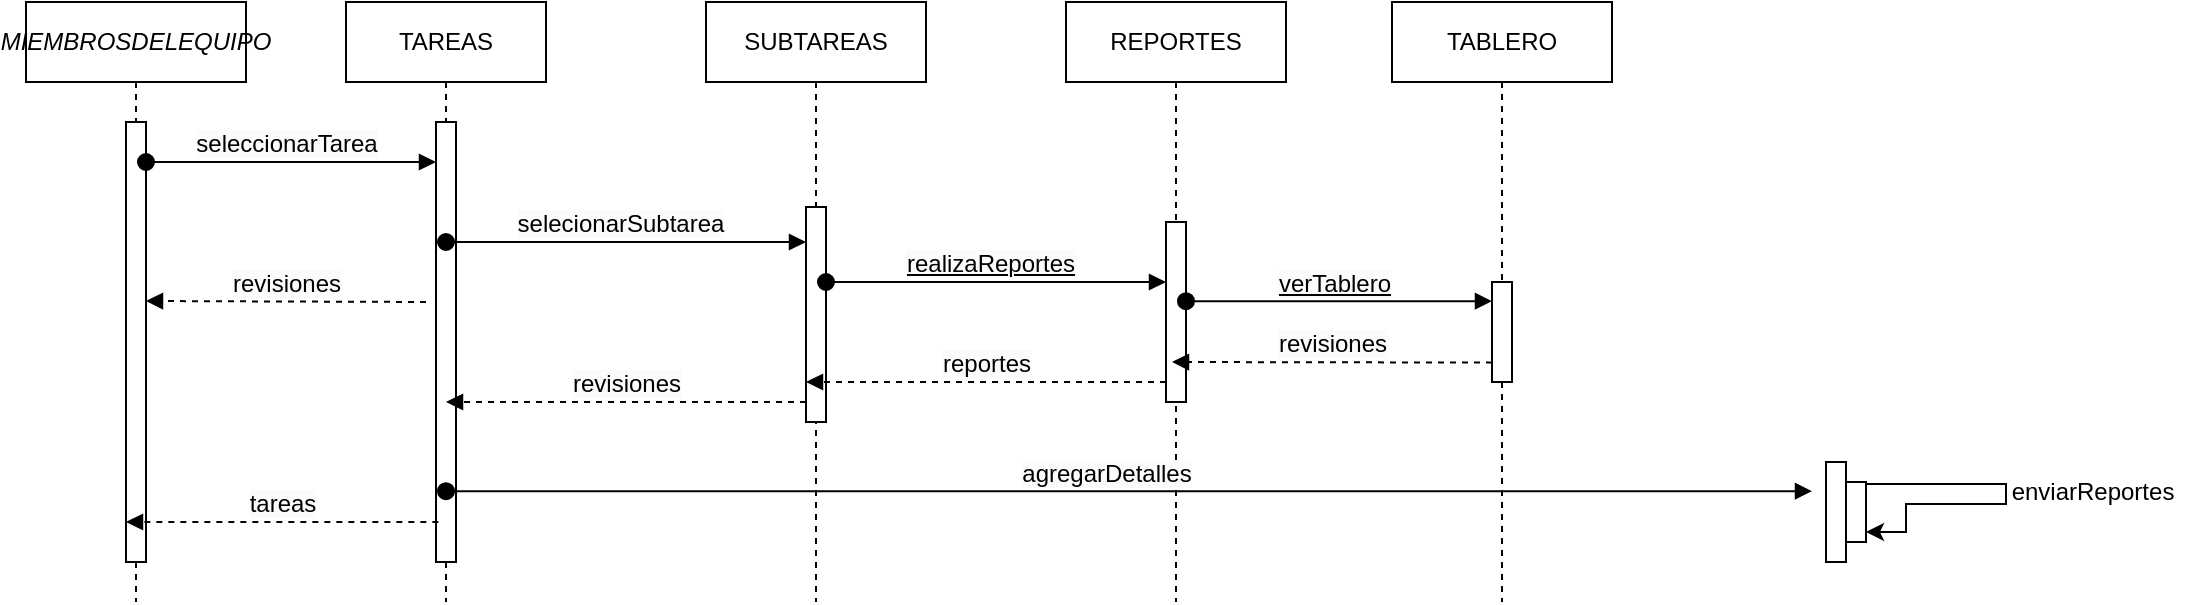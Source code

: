 <mxfile version="24.7.8" pages="2">
  <diagram name="DIAGRAMA DE SECUENCIAS" id="Z01BwV2VN06Zb8w7RAsX">
    <mxGraphModel dx="1313" dy="706" grid="1" gridSize="10" guides="1" tooltips="1" connect="1" arrows="1" fold="1" page="1" pageScale="1" pageWidth="827" pageHeight="1169" math="0" shadow="0">
      <root>
        <mxCell id="0" />
        <mxCell id="1" parent="0" />
        <mxCell id="yLn8BAQE9bNZ-dvjHdhl-1" value="&lt;span style=&quot;text-wrap: nowrap;&quot;&gt;TAREAS&lt;/span&gt;" style="shape=umlLifeline;perimeter=lifelinePerimeter;whiteSpace=wrap;html=1;container=1;dropTarget=0;collapsible=0;recursiveResize=0;outlineConnect=0;portConstraint=eastwest;newEdgeStyle={&quot;curved&quot;:0,&quot;rounded&quot;:0};" parent="1" vertex="1">
          <mxGeometry x="380" y="10" width="100" height="300" as="geometry" />
        </mxCell>
        <mxCell id="yLn8BAQE9bNZ-dvjHdhl-2" value="" style="html=1;points=[[0,0,0,0,5],[0,1,0,0,-5],[1,0,0,0,5],[1,1,0,0,-5]];perimeter=orthogonalPerimeter;outlineConnect=0;targetShapes=umlLifeline;portConstraint=eastwest;newEdgeStyle={&quot;curved&quot;:0,&quot;rounded&quot;:0};" parent="yLn8BAQE9bNZ-dvjHdhl-1" vertex="1">
          <mxGeometry x="45" y="60" width="10" height="220" as="geometry" />
        </mxCell>
        <mxCell id="yLn8BAQE9bNZ-dvjHdhl-3" value="&lt;span style=&quot;text-wrap: nowrap;&quot;&gt;REPORTES&lt;/span&gt;" style="shape=umlLifeline;perimeter=lifelinePerimeter;whiteSpace=wrap;html=1;container=1;dropTarget=0;collapsible=0;recursiveResize=0;outlineConnect=0;portConstraint=eastwest;newEdgeStyle={&quot;curved&quot;:0,&quot;rounded&quot;:0};" parent="1" vertex="1">
          <mxGeometry x="740" y="10" width="110" height="300" as="geometry" />
        </mxCell>
        <mxCell id="yLn8BAQE9bNZ-dvjHdhl-4" value="" style="html=1;points=[[0,0,0,0,5],[0,1,0,0,-5],[1,0,0,0,5],[1,1,0,0,-5]];perimeter=orthogonalPerimeter;outlineConnect=0;targetShapes=umlLifeline;portConstraint=eastwest;newEdgeStyle={&quot;curved&quot;:0,&quot;rounded&quot;:0};" parent="yLn8BAQE9bNZ-dvjHdhl-3" vertex="1">
          <mxGeometry x="50" y="110" width="10" height="90" as="geometry" />
        </mxCell>
        <mxCell id="yLn8BAQE9bNZ-dvjHdhl-5" value="&lt;span style=&quot;text-wrap: nowrap;&quot;&gt;&lt;i&gt;MIEMBROSDELEQUIPO&lt;/i&gt;&lt;/span&gt;" style="shape=umlLifeline;perimeter=lifelinePerimeter;whiteSpace=wrap;html=1;container=1;dropTarget=0;collapsible=0;recursiveResize=0;outlineConnect=0;portConstraint=eastwest;newEdgeStyle={&quot;curved&quot;:0,&quot;rounded&quot;:0};" parent="1" vertex="1">
          <mxGeometry x="220" y="10" width="110" height="300" as="geometry" />
        </mxCell>
        <mxCell id="yLn8BAQE9bNZ-dvjHdhl-6" value="" style="html=1;points=[[0,0,0,0,5],[0,1,0,0,-5],[1,0,0,0,5],[1,1,0,0,-5]];perimeter=orthogonalPerimeter;outlineConnect=0;targetShapes=umlLifeline;portConstraint=eastwest;newEdgeStyle={&quot;curved&quot;:0,&quot;rounded&quot;:0};" parent="yLn8BAQE9bNZ-dvjHdhl-5" vertex="1">
          <mxGeometry x="50" y="60" width="10" height="220" as="geometry" />
        </mxCell>
        <mxCell id="yLn8BAQE9bNZ-dvjHdhl-7" value="&lt;div style=&quot;text-align: left;&quot;&gt;&lt;span style=&quot;font-size: 12px; background-color: rgb(251, 251, 251);&quot;&gt;seleccionarTarea&lt;/span&gt;&lt;/div&gt;" style="html=1;verticalAlign=bottom;startArrow=oval;startFill=1;endArrow=block;startSize=8;curved=0;rounded=0;" parent="1" source="yLn8BAQE9bNZ-dvjHdhl-6" target="yLn8BAQE9bNZ-dvjHdhl-2" edge="1">
          <mxGeometry x="-0.035" width="60" relative="1" as="geometry">
            <mxPoint x="280" y="110" as="sourcePoint" />
            <mxPoint x="579.5" y="110" as="targetPoint" />
            <mxPoint as="offset" />
            <Array as="points">
              <mxPoint x="400" y="90" />
            </Array>
          </mxGeometry>
        </mxCell>
        <mxCell id="yLn8BAQE9bNZ-dvjHdhl-8" value="&lt;div style=&quot;text-align: left;&quot;&gt;&lt;span style=&quot;font-size: 12px; background-color: rgb(251, 251, 251);&quot;&gt;tareas&lt;/span&gt;&lt;/div&gt;" style="html=1;verticalAlign=bottom;endArrow=block;curved=0;rounded=0;dashed=1;entryX=0.333;entryY=0.623;entryDx=0;entryDy=0;entryPerimeter=0;" parent="1" edge="1">
          <mxGeometry x="0.002" relative="1" as="geometry">
            <mxPoint x="426.17" y="270" as="sourcePoint" />
            <mxPoint x="270.0" y="270" as="targetPoint" />
            <mxPoint as="offset" />
          </mxGeometry>
        </mxCell>
        <mxCell id="yLn8BAQE9bNZ-dvjHdhl-11" value="&lt;div style=&quot;text-align: left;&quot;&gt;&lt;span style=&quot;font-size: 12px; background-color: rgb(251, 251, 251);&quot;&gt;agregarDetalles&lt;/span&gt;&lt;/div&gt;" style="html=1;verticalAlign=bottom;startArrow=oval;startFill=1;endArrow=block;startSize=8;curved=0;rounded=0;" parent="1" edge="1">
          <mxGeometry x="-0.035" width="60" relative="1" as="geometry">
            <mxPoint x="430" y="254.58" as="sourcePoint" />
            <mxPoint x="1113" y="254.58" as="targetPoint" />
            <mxPoint as="offset" />
          </mxGeometry>
        </mxCell>
        <mxCell id="yLn8BAQE9bNZ-dvjHdhl-16" value="enviarReportes" style="text;html=1;align=center;verticalAlign=middle;resizable=0;points=[];autosize=1;strokeColor=none;fillColor=none;" parent="1" vertex="1">
          <mxGeometry x="1203" y="240" width="100" height="30" as="geometry" />
        </mxCell>
        <mxCell id="yLn8BAQE9bNZ-dvjHdhl-17" value="&lt;span style=&quot;text-wrap: nowrap;&quot;&gt;TABLERO&lt;/span&gt;" style="shape=umlLifeline;perimeter=lifelinePerimeter;whiteSpace=wrap;html=1;container=1;dropTarget=0;collapsible=0;recursiveResize=0;outlineConnect=0;portConstraint=eastwest;newEdgeStyle={&quot;curved&quot;:0,&quot;rounded&quot;:0};" parent="1" vertex="1">
          <mxGeometry x="903" y="10" width="110" height="300" as="geometry" />
        </mxCell>
        <mxCell id="yLn8BAQE9bNZ-dvjHdhl-18" value="" style="html=1;points=[[0,0,0,0,5],[0,1,0,0,-5],[1,0,0,0,5],[1,1,0,0,-5]];perimeter=orthogonalPerimeter;outlineConnect=0;targetShapes=umlLifeline;portConstraint=eastwest;newEdgeStyle={&quot;curved&quot;:0,&quot;rounded&quot;:0};" parent="yLn8BAQE9bNZ-dvjHdhl-17" vertex="1">
          <mxGeometry x="50" y="140" width="10" height="50" as="geometry" />
        </mxCell>
        <mxCell id="yLn8BAQE9bNZ-dvjHdhl-19" value="&lt;span style=&quot;font-size: 12px; text-align: left; background-color: rgb(251, 251, 251); text-decoration-line: underline;&quot;&gt;verTablero&lt;/span&gt;" style="html=1;verticalAlign=bottom;startArrow=oval;startFill=1;endArrow=block;startSize=8;curved=0;rounded=0;" parent="1" edge="1">
          <mxGeometry x="-0.035" width="60" relative="1" as="geometry">
            <mxPoint x="800" y="159.58" as="sourcePoint" />
            <mxPoint x="953" y="159.58" as="targetPoint" />
            <mxPoint as="offset" />
          </mxGeometry>
        </mxCell>
        <mxCell id="yLn8BAQE9bNZ-dvjHdhl-20" value="&lt;div style=&quot;text-align: left;&quot;&gt;&lt;span style=&quot;font-size: 12px; background-color: rgb(251, 251, 251);&quot;&gt;revisiones&lt;/span&gt;&lt;/div&gt;" style="html=1;verticalAlign=bottom;endArrow=block;curved=0;rounded=0;dashed=1;entryX=0.333;entryY=0.623;entryDx=0;entryDy=0;entryPerimeter=0;" parent="1" edge="1">
          <mxGeometry x="0.002" relative="1" as="geometry">
            <mxPoint x="953" y="190.29" as="sourcePoint" />
            <mxPoint x="793" y="190.0" as="targetPoint" />
            <mxPoint as="offset" />
          </mxGeometry>
        </mxCell>
        <mxCell id="QC1WbzcmHW6lIZ6rsz0u-12" value="&lt;span style=&quot;text-wrap: nowrap;&quot;&gt;SUBTAREAS&lt;/span&gt;" style="shape=umlLifeline;perimeter=lifelinePerimeter;whiteSpace=wrap;html=1;container=1;dropTarget=0;collapsible=0;recursiveResize=0;outlineConnect=0;portConstraint=eastwest;newEdgeStyle={&quot;curved&quot;:0,&quot;rounded&quot;:0};" parent="1" vertex="1">
          <mxGeometry x="560" y="10" width="110" height="300" as="geometry" />
        </mxCell>
        <mxCell id="QC1WbzcmHW6lIZ6rsz0u-13" value="" style="html=1;points=[[0,0,0,0,5],[0,1,0,0,-5],[1,0,0,0,5],[1,1,0,0,-5]];perimeter=orthogonalPerimeter;outlineConnect=0;targetShapes=umlLifeline;portConstraint=eastwest;newEdgeStyle={&quot;curved&quot;:0,&quot;rounded&quot;:0};" parent="QC1WbzcmHW6lIZ6rsz0u-12" vertex="1">
          <mxGeometry x="50" y="102.5" width="10" height="107.5" as="geometry" />
        </mxCell>
        <mxCell id="QC1WbzcmHW6lIZ6rsz0u-14" value="&lt;span style=&quot;font-size: 12px; text-align: left; background-color: rgb(251, 251, 251);&quot;&gt;selecionarSubtarea&lt;/span&gt;" style="html=1;verticalAlign=bottom;startArrow=oval;startFill=1;endArrow=block;startSize=8;curved=0;rounded=0;" parent="1" target="QC1WbzcmHW6lIZ6rsz0u-13" edge="1">
          <mxGeometry x="-0.035" width="60" relative="1" as="geometry">
            <mxPoint x="430" y="130" as="sourcePoint" />
            <mxPoint x="575" y="130" as="targetPoint" />
            <mxPoint as="offset" />
            <Array as="points">
              <mxPoint x="550" y="130" />
            </Array>
          </mxGeometry>
        </mxCell>
        <mxCell id="QC1WbzcmHW6lIZ6rsz0u-15" value="&lt;div style=&quot;text-align: left;&quot;&gt;&lt;span style=&quot;font-size: 12px; background-color: rgb(251, 251, 251);&quot;&gt;revisiones&lt;/span&gt;&lt;/div&gt;" style="html=1;verticalAlign=bottom;endArrow=block;curved=0;rounded=0;dashed=1;entryX=0.333;entryY=0.623;entryDx=0;entryDy=0;entryPerimeter=0;" parent="1" edge="1">
          <mxGeometry x="0.002" relative="1" as="geometry">
            <mxPoint x="610" y="210" as="sourcePoint" />
            <mxPoint x="430" y="210.0" as="targetPoint" />
            <mxPoint as="offset" />
          </mxGeometry>
        </mxCell>
        <mxCell id="QC1WbzcmHW6lIZ6rsz0u-17" value="&lt;span style=&quot;font-size: 12px; text-align: left; background-color: rgb(251, 251, 251); text-decoration-line: underline;&quot;&gt;realizaReportes&lt;/span&gt;" style="html=1;verticalAlign=bottom;startArrow=oval;startFill=1;endArrow=block;startSize=8;curved=0;rounded=0;" parent="1" edge="1">
          <mxGeometry x="-0.035" width="60" relative="1" as="geometry">
            <mxPoint x="620" y="150" as="sourcePoint" />
            <mxPoint x="790" y="150" as="targetPoint" />
            <mxPoint as="offset" />
          </mxGeometry>
        </mxCell>
        <mxCell id="QC1WbzcmHW6lIZ6rsz0u-18" value="&lt;div style=&quot;text-align: left;&quot;&gt;&lt;span style=&quot;font-size: 12px; background-color: rgb(251, 251, 251);&quot;&gt;reportes&lt;/span&gt;&lt;/div&gt;" style="html=1;verticalAlign=bottom;endArrow=block;curved=0;rounded=0;dashed=1;entryX=0.333;entryY=0.623;entryDx=0;entryDy=0;entryPerimeter=0;" parent="1" edge="1">
          <mxGeometry x="0.002" relative="1" as="geometry">
            <mxPoint x="790" y="200" as="sourcePoint" />
            <mxPoint x="610" y="200.0" as="targetPoint" />
            <mxPoint as="offset" />
          </mxGeometry>
        </mxCell>
        <mxCell id="yLn8BAQE9bNZ-dvjHdhl-13" value="" style="html=1;points=[[0,0,0,0,5],[0,1,0,0,-5],[1,0,0,0,5],[1,1,0,0,-5]];perimeter=orthogonalPerimeter;outlineConnect=0;targetShapes=umlLifeline;portConstraint=eastwest;newEdgeStyle={&quot;curved&quot;:0,&quot;rounded&quot;:0};" parent="1" vertex="1">
          <mxGeometry x="1120" y="240" width="10" height="50" as="geometry" />
        </mxCell>
        <mxCell id="yLn8BAQE9bNZ-dvjHdhl-14" value="" style="html=1;points=[[0,0,0,0,5],[0,1,0,0,-5],[1,0,0,0,5],[1,1,0,0,-5]];perimeter=orthogonalPerimeter;outlineConnect=0;targetShapes=umlLifeline;portConstraint=eastwest;newEdgeStyle={&quot;curved&quot;:0,&quot;rounded&quot;:0};" parent="1" vertex="1">
          <mxGeometry x="1130" y="250" width="10" height="30" as="geometry" />
        </mxCell>
        <mxCell id="yLn8BAQE9bNZ-dvjHdhl-15" value="" style="edgeStyle=orthogonalEdgeStyle;rounded=0;orthogonalLoop=1;jettySize=auto;html=1;curved=0;entryX=1;entryY=1;entryDx=0;entryDy=-5;entryPerimeter=0;" parent="1" source="yLn8BAQE9bNZ-dvjHdhl-14" target="yLn8BAQE9bNZ-dvjHdhl-14" edge="1">
          <mxGeometry relative="1" as="geometry">
            <Array as="points">
              <mxPoint x="1210" y="251" />
              <mxPoint x="1210" y="261" />
              <mxPoint x="1160" y="261" />
            </Array>
          </mxGeometry>
        </mxCell>
        <mxCell id="hlVY3wno-FIihSuy9oEb-1" value="&lt;div style=&quot;text-align: left;&quot;&gt;&lt;span style=&quot;font-size: 12px; background-color: rgb(251, 251, 251);&quot;&gt;revisiones&lt;/span&gt;&lt;/div&gt;" style="html=1;verticalAlign=bottom;endArrow=block;curved=0;rounded=0;dashed=1;entryX=0.333;entryY=0.623;entryDx=0;entryDy=0;entryPerimeter=0;" edge="1" parent="1">
          <mxGeometry x="0.002" relative="1" as="geometry">
            <mxPoint x="420" y="160" as="sourcePoint" />
            <mxPoint x="280" y="159.5" as="targetPoint" />
            <mxPoint as="offset" />
          </mxGeometry>
        </mxCell>
      </root>
    </mxGraphModel>
  </diagram>
  <diagram name="DIAGRAMA DE ACTIVIDADES" id="sXyG7vyvP-O8Qc1pa3mD">
    <mxGraphModel dx="1506" dy="1256" grid="1" gridSize="10" guides="1" tooltips="1" connect="1" arrows="1" fold="1" page="1" pageScale="1" pageWidth="827" pageHeight="1169" math="0" shadow="0">
      <root>
        <mxCell id="0" />
        <mxCell id="1" parent="0" />
        <mxCell id="ypXY6X7P4j2D2hKnz1wN-1" value="Miembros del Equipo" style="swimlane;horizontal=0;whiteSpace=wrap;html=1;" parent="1" vertex="1">
          <mxGeometry x="930" y="119" width="1820" height="270" as="geometry" />
        </mxCell>
        <mxCell id="ypXY6X7P4j2D2hKnz1wN-2" value="" style="verticalLabelPosition=bottom;verticalAlign=top;html=1;shape=mxgraph.flowchart.on-page_reference;fillColor=#000000" parent="ypXY6X7P4j2D2hKnz1wN-1" vertex="1">
          <mxGeometry x="50" y="50" width="40" height="40" as="geometry" />
        </mxCell>
        <mxCell id="ypXY6X7P4j2D2hKnz1wN-3" value="Iniciar sesión en el sistema SSAP" style="rounded=1;whiteSpace=wrap;html=1;" parent="ypXY6X7P4j2D2hKnz1wN-1" vertex="1">
          <mxGeometry x="140" y="40" width="120" height="60" as="geometry" />
        </mxCell>
        <mxCell id="ypXY6X7P4j2D2hKnz1wN-4" value="" style="edgeStyle=orthogonalEdgeStyle;rounded=0;orthogonalLoop=1;jettySize=auto;html=1;" parent="ypXY6X7P4j2D2hKnz1wN-1" source="ypXY6X7P4j2D2hKnz1wN-2" target="ypXY6X7P4j2D2hKnz1wN-3" edge="1">
          <mxGeometry relative="1" as="geometry" />
        </mxCell>
        <mxCell id="ypXY6X7P4j2D2hKnz1wN-11" value="Ingresar a la interfaz del proyecto" style="rounded=1;whiteSpace=wrap;html=1;" parent="ypXY6X7P4j2D2hKnz1wN-1" vertex="1">
          <mxGeometry x="311" y="40" width="120" height="60" as="geometry" />
        </mxCell>
        <mxCell id="ypXY6X7P4j2D2hKnz1wN-13" value="" style="edgeStyle=orthogonalEdgeStyle;rounded=0;orthogonalLoop=1;jettySize=auto;html=1;" parent="ypXY6X7P4j2D2hKnz1wN-1" source="ypXY6X7P4j2D2hKnz1wN-3" target="ypXY6X7P4j2D2hKnz1wN-11" edge="1">
          <mxGeometry relative="1" as="geometry" />
        </mxCell>
        <mxCell id="mua0RKnqiL1xJ5518-fi-2" style="edgeStyle=orthogonalEdgeStyle;rounded=0;orthogonalLoop=1;jettySize=auto;html=1;exitX=1;exitY=0.5;exitDx=0;exitDy=0;entryX=0;entryY=0.5;entryDx=0;entryDy=0;" edge="1" parent="ypXY6X7P4j2D2hKnz1wN-1" source="ypXY6X7P4j2D2hKnz1wN-27" target="pn0utWSapftSOq-LWLbk-2">
          <mxGeometry relative="1" as="geometry" />
        </mxCell>
        <mxCell id="ypXY6X7P4j2D2hKnz1wN-27" value="Ingresar a tareas asignadas a revisar" style="rounded=1;whiteSpace=wrap;html=1;" parent="ypXY6X7P4j2D2hKnz1wN-1" vertex="1">
          <mxGeometry x="500" y="40" width="120" height="60" as="geometry" />
        </mxCell>
        <mxCell id="ypXY6X7P4j2D2hKnz1wN-12" value="" style="edgeStyle=orthogonalEdgeStyle;rounded=0;orthogonalLoop=1;jettySize=auto;html=1;" parent="ypXY6X7P4j2D2hKnz1wN-1" source="ypXY6X7P4j2D2hKnz1wN-11" target="ypXY6X7P4j2D2hKnz1wN-27" edge="1">
          <mxGeometry relative="1" as="geometry">
            <mxPoint x="500" y="70" as="targetPoint" />
          </mxGeometry>
        </mxCell>
        <mxCell id="mua0RKnqiL1xJ5518-fi-3" style="edgeStyle=orthogonalEdgeStyle;rounded=0;orthogonalLoop=1;jettySize=auto;html=1;exitX=1;exitY=0.5;exitDx=0;exitDy=0;entryX=0;entryY=0.5;entryDx=0;entryDy=0;" edge="1" parent="ypXY6X7P4j2D2hKnz1wN-1" source="pn0utWSapftSOq-LWLbk-2" target="YUMrdN_SjUIaaJNe5Grx-2">
          <mxGeometry relative="1" as="geometry" />
        </mxCell>
        <mxCell id="pn0utWSapftSOq-LWLbk-2" value="Seleccionar Tarea a Gestionar" style="rounded=1;whiteSpace=wrap;html=1;" parent="ypXY6X7P4j2D2hKnz1wN-1" vertex="1">
          <mxGeometry x="650" y="40" width="120" height="60" as="geometry" />
        </mxCell>
        <mxCell id="pn0utWSapftSOq-LWLbk-6" style="edgeStyle=orthogonalEdgeStyle;rounded=0;orthogonalLoop=1;jettySize=auto;html=1;exitX=1;exitY=0.5;exitDx=0;exitDy=0;entryX=0;entryY=0.5;entryDx=0;entryDy=0;" parent="ypXY6X7P4j2D2hKnz1wN-1" source="pn0utWSapftSOq-LWLbk-3" target="pn0utWSapftSOq-LWLbk-5" edge="1">
          <mxGeometry relative="1" as="geometry" />
        </mxCell>
        <mxCell id="pn0utWSapftSOq-LWLbk-3" value="Analizar avances de la Tarea y subtarea" style="rounded=1;whiteSpace=wrap;html=1;" parent="ypXY6X7P4j2D2hKnz1wN-1" vertex="1">
          <mxGeometry x="1000" y="40" width="120" height="60" as="geometry" />
        </mxCell>
        <mxCell id="mua0RKnqiL1xJ5518-fi-8" style="edgeStyle=orthogonalEdgeStyle;rounded=0;orthogonalLoop=1;jettySize=auto;html=1;exitX=0.5;exitY=1;exitDx=0;exitDy=0;entryX=0.5;entryY=0;entryDx=0;entryDy=0;" edge="1" parent="ypXY6X7P4j2D2hKnz1wN-1" source="pn0utWSapftSOq-LWLbk-5" target="mua0RKnqiL1xJ5518-fi-5">
          <mxGeometry relative="1" as="geometry" />
        </mxCell>
        <mxCell id="pn0utWSapftSOq-LWLbk-5" value="Seleccionar Añadir nuevo reporte" style="rounded=1;whiteSpace=wrap;html=1;" parent="ypXY6X7P4j2D2hKnz1wN-1" vertex="1">
          <mxGeometry x="1190" y="40" width="120" height="60" as="geometry" />
        </mxCell>
        <mxCell id="mua0RKnqiL1xJ5518-fi-4" style="edgeStyle=orthogonalEdgeStyle;rounded=0;orthogonalLoop=1;jettySize=auto;html=1;exitX=1;exitY=0.5;exitDx=0;exitDy=0;entryX=0;entryY=0.5;entryDx=0;entryDy=0;" edge="1" parent="ypXY6X7P4j2D2hKnz1wN-1" source="YUMrdN_SjUIaaJNe5Grx-2" target="pn0utWSapftSOq-LWLbk-3">
          <mxGeometry relative="1" as="geometry" />
        </mxCell>
        <mxCell id="YUMrdN_SjUIaaJNe5Grx-2" value="Seleccionar subtarea a Gestionar" style="rounded=1;whiteSpace=wrap;html=1;" parent="ypXY6X7P4j2D2hKnz1wN-1" vertex="1">
          <mxGeometry x="810" y="40" width="120" height="60" as="geometry" />
        </mxCell>
        <mxCell id="mua0RKnqiL1xJ5518-fi-9" style="edgeStyle=orthogonalEdgeStyle;rounded=0;orthogonalLoop=1;jettySize=auto;html=1;exitX=1;exitY=0.5;exitDx=0;exitDy=0;entryX=0;entryY=0.5;entryDx=0;entryDy=0;" edge="1" parent="ypXY6X7P4j2D2hKnz1wN-1" source="mua0RKnqiL1xJ5518-fi-5" target="ypXY6X7P4j2D2hKnz1wN-23">
          <mxGeometry relative="1" as="geometry" />
        </mxCell>
        <mxCell id="mua0RKnqiL1xJ5518-fi-5" value="Añadir información del reporte" style="rounded=1;whiteSpace=wrap;html=1;" vertex="1" parent="ypXY6X7P4j2D2hKnz1wN-1">
          <mxGeometry x="1190" y="161" width="120" height="60" as="geometry" />
        </mxCell>
        <mxCell id="ypXY6X7P4j2D2hKnz1wN-23" value="Confirmar y Guardar Avances Encontrados" style="whiteSpace=wrap;html=1;" parent="ypXY6X7P4j2D2hKnz1wN-1" vertex="1">
          <mxGeometry x="1390" y="161" width="120" height="60" as="geometry" />
        </mxCell>
        <mxCell id="YUMrdN_SjUIaaJNe5Grx-1" value="SSAP&amp;nbsp;" style="swimlane;horizontal=0;whiteSpace=wrap;html=1;startSize=23;" parent="1" vertex="1">
          <mxGeometry x="930" y="390" width="1820" height="160" as="geometry" />
        </mxCell>
        <mxCell id="YUMrdN_SjUIaaJNe5Grx-8" value="" style="ellipse;html=1;shape=endState;fillColor=#000000;strokeColor=#ff0000;" parent="YUMrdN_SjUIaaJNe5Grx-1" vertex="1">
          <mxGeometry x="1752" y="50" width="40" height="40" as="geometry" />
        </mxCell>
        <mxCell id="YUMrdN_SjUIaaJNe5Grx-12" style="edgeStyle=orthogonalEdgeStyle;rounded=0;orthogonalLoop=1;jettySize=auto;html=1;" parent="YUMrdN_SjUIaaJNe5Grx-1" source="YUMrdN_SjUIaaJNe5Grx-13" target="YUMrdN_SjUIaaJNe5Grx-8" edge="1">
          <mxGeometry relative="1" as="geometry" />
        </mxCell>
        <mxCell id="YUMrdN_SjUIaaJNe5Grx-13" value="Guarda en base de datos" style="whiteSpace=wrap;html=1;" parent="YUMrdN_SjUIaaJNe5Grx-1" vertex="1">
          <mxGeometry x="1562" y="40" width="120" height="60" as="geometry" />
        </mxCell>
        <mxCell id="mua0RKnqiL1xJ5518-fi-10" style="edgeStyle=orthogonalEdgeStyle;rounded=0;orthogonalLoop=1;jettySize=auto;html=1;exitX=1;exitY=0.5;exitDx=0;exitDy=0;entryX=0.5;entryY=0;entryDx=0;entryDy=0;" edge="1" parent="1" source="ypXY6X7P4j2D2hKnz1wN-23" target="YUMrdN_SjUIaaJNe5Grx-13">
          <mxGeometry relative="1" as="geometry" />
        </mxCell>
      </root>
    </mxGraphModel>
  </diagram>
</mxfile>
